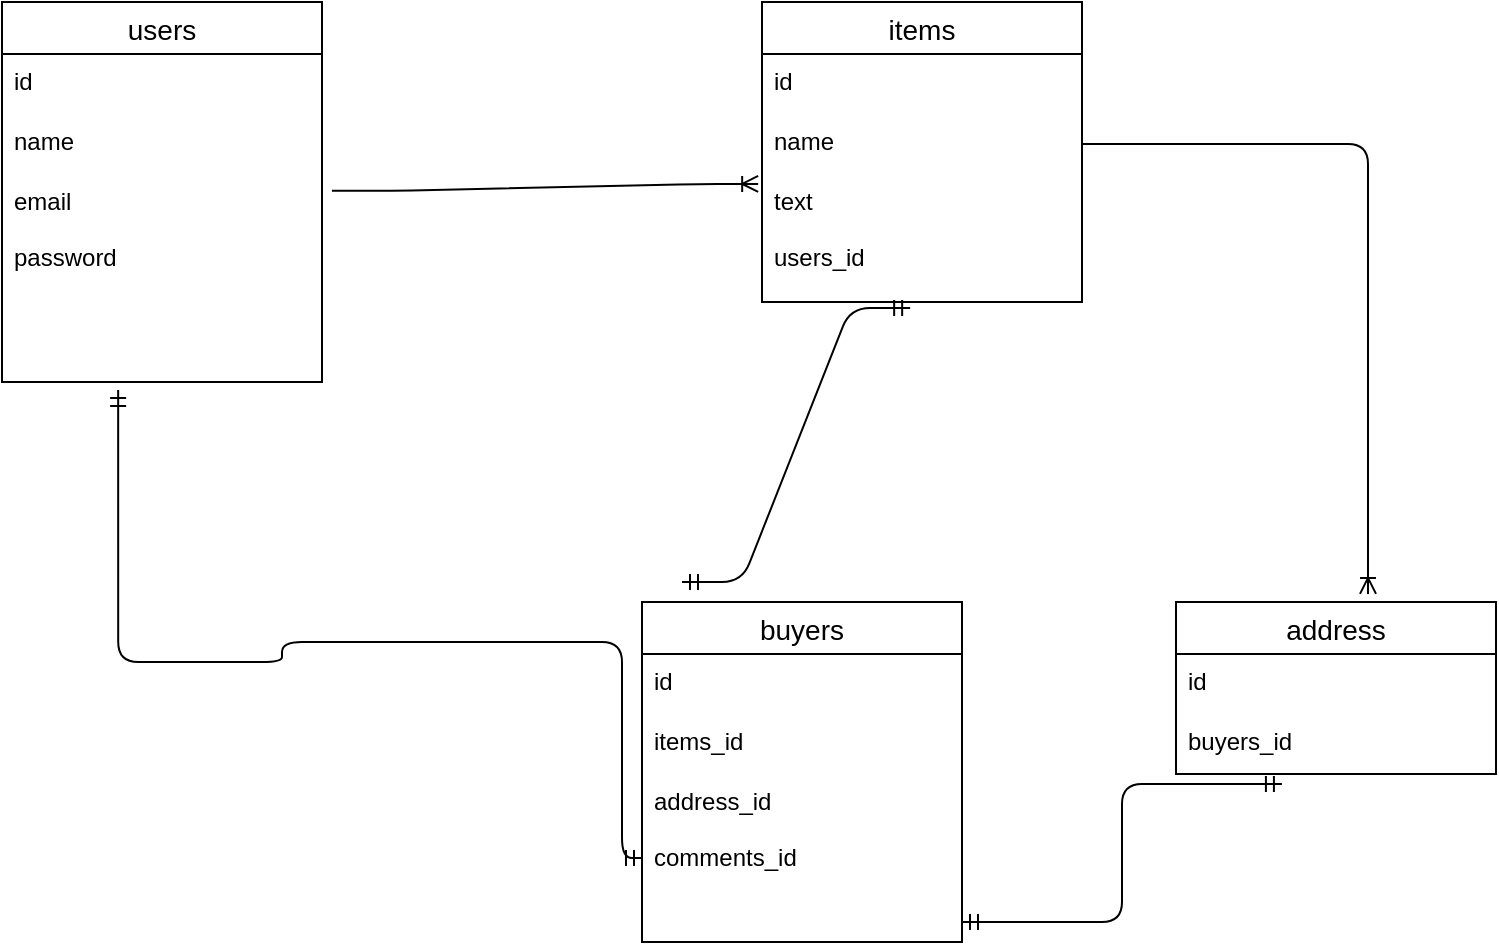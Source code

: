 <mxfile>
    <diagram id="PmyPZe3AhmhM78s9dTW9" name="ページ1">
        <mxGraphModel dx="910" dy="526" grid="1" gridSize="10" guides="1" tooltips="1" connect="1" arrows="1" fold="1" page="1" pageScale="1" pageWidth="827" pageHeight="1169" math="0" shadow="0">
            <root>
                <mxCell id="0"/>
                <mxCell id="1" parent="0"/>
                <mxCell id="74" value="" style="fontSize=12;html=1;endArrow=ERoneToMany;entryX=0.6;entryY=-0.047;entryDx=0;entryDy=0;exitX=1;exitY=0.5;exitDx=0;exitDy=0;entryPerimeter=0;edgeStyle=orthogonalEdgeStyle;" parent="1" source="51" target="61" edge="1">
                    <mxGeometry width="100" height="100" relative="1" as="geometry">
                        <mxPoint x="630" y="190" as="sourcePoint"/>
                        <mxPoint x="710" y="135" as="targetPoint"/>
                    </mxGeometry>
                </mxCell>
                <mxCell id="45" value="users" style="swimlane;fontStyle=0;childLayout=stackLayout;horizontal=1;startSize=26;horizontalStack=0;resizeParent=1;resizeParentMax=0;resizeLast=0;collapsible=1;marginBottom=0;align=center;fontSize=14;" parent="1" vertex="1">
                    <mxGeometry x="80" y="110" width="160" height="190" as="geometry"/>
                </mxCell>
                <mxCell id="46" value="id" style="text;strokeColor=none;fillColor=none;spacingLeft=4;spacingRight=4;overflow=hidden;rotatable=0;points=[[0,0.5],[1,0.5]];portConstraint=eastwest;fontSize=12;" parent="45" vertex="1">
                    <mxGeometry y="26" width="160" height="30" as="geometry"/>
                </mxCell>
                <mxCell id="47" value="name" style="text;strokeColor=none;fillColor=none;spacingLeft=4;spacingRight=4;overflow=hidden;rotatable=0;points=[[0,0.5],[1,0.5]];portConstraint=eastwest;fontSize=12;" parent="45" vertex="1">
                    <mxGeometry y="56" width="160" height="30" as="geometry"/>
                </mxCell>
                <mxCell id="48" value="email&#10;&#10;password" style="text;strokeColor=none;fillColor=none;spacingLeft=4;spacingRight=4;overflow=hidden;rotatable=0;points=[[0,0.5],[1,0.5]];portConstraint=eastwest;fontSize=12;" parent="45" vertex="1">
                    <mxGeometry y="86" width="160" height="104" as="geometry"/>
                </mxCell>
                <mxCell id="49" value="items" style="swimlane;fontStyle=0;childLayout=stackLayout;horizontal=1;startSize=26;horizontalStack=0;resizeParent=1;resizeParentMax=0;resizeLast=0;collapsible=1;marginBottom=0;align=center;fontSize=14;" parent="1" vertex="1">
                    <mxGeometry x="460" y="110" width="160" height="150" as="geometry"/>
                </mxCell>
                <mxCell id="50" value="id" style="text;strokeColor=none;fillColor=none;spacingLeft=4;spacingRight=4;overflow=hidden;rotatable=0;points=[[0,0.5],[1,0.5]];portConstraint=eastwest;fontSize=12;" parent="49" vertex="1">
                    <mxGeometry y="26" width="160" height="30" as="geometry"/>
                </mxCell>
                <mxCell id="51" value="name" style="text;strokeColor=none;fillColor=none;spacingLeft=4;spacingRight=4;overflow=hidden;rotatable=0;points=[[0,0.5],[1,0.5]];portConstraint=eastwest;fontSize=12;" parent="49" vertex="1">
                    <mxGeometry y="56" width="160" height="30" as="geometry"/>
                </mxCell>
                <mxCell id="52" value="text&#10;&#10;users_id" style="text;strokeColor=none;fillColor=none;spacingLeft=4;spacingRight=4;overflow=hidden;rotatable=0;points=[[0,0.5],[1,0.5]];portConstraint=eastwest;fontSize=12;" parent="49" vertex="1">
                    <mxGeometry y="86" width="160" height="64" as="geometry"/>
                </mxCell>
                <mxCell id="57" value="buyers" style="swimlane;fontStyle=0;childLayout=stackLayout;horizontal=1;startSize=26;horizontalStack=0;resizeParent=1;resizeParentMax=0;resizeLast=0;collapsible=1;marginBottom=0;align=center;fontSize=14;" parent="1" vertex="1">
                    <mxGeometry x="400" y="410" width="160" height="170" as="geometry"/>
                </mxCell>
                <mxCell id="58" value="id&#10;" style="text;strokeColor=none;fillColor=none;spacingLeft=4;spacingRight=4;overflow=hidden;rotatable=0;points=[[0,0.5],[1,0.5]];portConstraint=eastwest;fontSize=12;" parent="57" vertex="1">
                    <mxGeometry y="26" width="160" height="30" as="geometry"/>
                </mxCell>
                <mxCell id="59" value="items_id" style="text;strokeColor=none;fillColor=none;spacingLeft=4;spacingRight=4;overflow=hidden;rotatable=0;points=[[0,0.5],[1,0.5]];portConstraint=eastwest;fontSize=12;" parent="57" vertex="1">
                    <mxGeometry y="56" width="160" height="30" as="geometry"/>
                </mxCell>
                <mxCell id="60" value="address_id&#10;&#10;comments_id&#10;&#10;&#10;&#10;" style="text;strokeColor=none;fillColor=none;spacingLeft=4;spacingRight=4;overflow=hidden;rotatable=0;points=[[0,0.5],[1,0.5]];portConstraint=eastwest;fontSize=12;" parent="57" vertex="1">
                    <mxGeometry y="86" width="160" height="84" as="geometry"/>
                </mxCell>
                <mxCell id="61" value="address" style="swimlane;fontStyle=0;childLayout=stackLayout;horizontal=1;startSize=26;horizontalStack=0;resizeParent=1;resizeParentMax=0;resizeLast=0;collapsible=1;marginBottom=0;align=center;fontSize=14;" parent="1" vertex="1">
                    <mxGeometry x="667" y="410" width="160" height="86" as="geometry"/>
                </mxCell>
                <mxCell id="62" value="id" style="text;strokeColor=none;fillColor=none;spacingLeft=4;spacingRight=4;overflow=hidden;rotatable=0;points=[[0,0.5],[1,0.5]];portConstraint=eastwest;fontSize=12;" parent="61" vertex="1">
                    <mxGeometry y="26" width="160" height="30" as="geometry"/>
                </mxCell>
                <mxCell id="63" value="buyers_id" style="text;strokeColor=none;fillColor=none;spacingLeft=4;spacingRight=4;overflow=hidden;rotatable=0;points=[[0,0.5],[1,0.5]];portConstraint=eastwest;fontSize=12;" parent="61" vertex="1">
                    <mxGeometry y="56" width="160" height="30" as="geometry"/>
                </mxCell>
                <mxCell id="75" value="" style="edgeStyle=entityRelationEdgeStyle;fontSize=12;html=1;endArrow=ERmandOne;startArrow=ERmandOne;entryX=0.463;entryY=1.047;entryDx=0;entryDy=0;entryPerimeter=0;" parent="1" target="52" edge="1">
                    <mxGeometry width="100" height="100" relative="1" as="geometry">
                        <mxPoint x="420" y="400" as="sourcePoint"/>
                        <mxPoint x="520" y="300" as="targetPoint"/>
                    </mxGeometry>
                </mxCell>
                <mxCell id="69" value="" style="edgeStyle=entityRelationEdgeStyle;fontSize=12;html=1;endArrow=ERoneToMany;entryX=-0.012;entryY=0.078;entryDx=0;entryDy=0;entryPerimeter=0;exitX=1.031;exitY=0.081;exitDx=0;exitDy=0;exitPerimeter=0;" parent="1" source="48" target="52" edge="1">
                    <mxGeometry width="100" height="100" relative="1" as="geometry">
                        <mxPoint x="330" y="150" as="sourcePoint"/>
                        <mxPoint x="456" y="181" as="targetPoint"/>
                    </mxGeometry>
                </mxCell>
                <mxCell id="78" value="" style="edgeStyle=orthogonalEdgeStyle;fontSize=12;html=1;endArrow=ERmandOne;startArrow=ERmandOne;entryX=0.331;entryY=1.167;entryDx=0;entryDy=0;entryPerimeter=0;" parent="1" target="63" edge="1">
                    <mxGeometry width="100" height="100" relative="1" as="geometry">
                        <mxPoint x="560" y="570" as="sourcePoint"/>
                        <mxPoint x="720" y="510" as="targetPoint"/>
                        <Array as="points">
                            <mxPoint x="640" y="570"/>
                            <mxPoint x="640" y="501"/>
                        </Array>
                    </mxGeometry>
                </mxCell>
                <mxCell id="79" value="" style="edgeStyle=orthogonalEdgeStyle;fontSize=12;html=1;endArrow=ERmandOne;startArrow=ERmandOne;entryX=0.363;entryY=1.038;entryDx=0;entryDy=0;entryPerimeter=0;exitX=0;exitY=0.5;exitDx=0;exitDy=0;" edge="1" parent="1" source="60" target="48">
                    <mxGeometry width="100" height="100" relative="1" as="geometry">
                        <mxPoint x="390" y="530" as="sourcePoint"/>
                        <mxPoint x="140" y="440" as="targetPoint"/>
                        <Array as="points">
                            <mxPoint x="390" y="538"/>
                            <mxPoint x="390" y="430"/>
                            <mxPoint x="220" y="430"/>
                            <mxPoint x="220" y="440"/>
                            <mxPoint x="138" y="440"/>
                        </Array>
                    </mxGeometry>
                </mxCell>
            </root>
        </mxGraphModel>
    </diagram>
</mxfile>